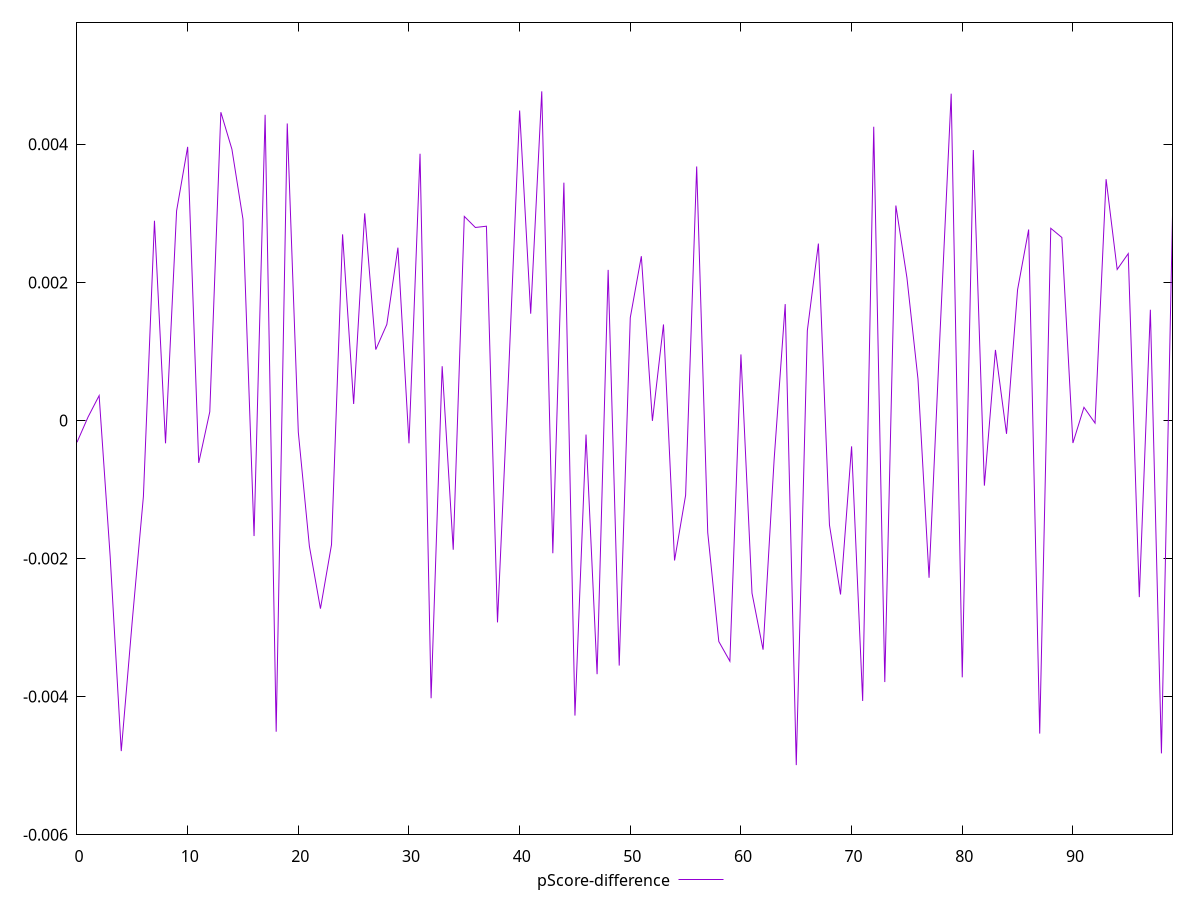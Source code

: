 reset

$pScoreDifference <<EOF
0 -0.00031602875223446514
1 0.00005023524531877488
2 0.00036001726185375116
3 -0.001977029155400656
4 -0.004789293101649994
5 -0.0028916847589139927
6 -0.0011024786514537421
7 0.0028923772977902384
8 -0.00033076116553987234
9 0.0030360013834972444
10 0.003963173148517907
11 -0.0006148140335953123
12 0.00012564122551217416
13 0.004464850281161836
14 0.003928218188202326
15 0.0029138208158366874
16 -0.0016747191709928222
17 0.00442728458037267
18 -0.004508912995198733
19 0.00430195291475588
20 -0.00016977740514179107
21 -0.0018210853237966562
22 -0.00272631001710133
23 -0.0017993607859548844
24 0.002696076632052069
25 0.00023925512448796926
26 0.0029995796619104453
27 0.001026536315694937
28 0.0013918722038073206
29 0.0025033623021436524
30 -0.0003309082218769799
31 0.0038638567112230238
32 -0.00402382226299558
33 0.0007854829043447698
34 -0.0018725445481995173
35 0.002956041816419841
36 0.002795355994625215
37 0.0028138766703817986
38 -0.002924816996852986
39 0.0006618601676552371
40 0.004489590699362722
41 0.0015465117686973562
42 0.004767634921919006
43 -0.001923343133803046
44 0.0034447509779695906
45 -0.00427560907632385
46 -0.00020454711833517436
47 -0.003675337811819168
48 0.0021814528084966867
49 -0.003550796043073623
50 0.001489280166011242
51 0.0023791381212281415
52 -0.000005932576941369838
53 0.0013905000269659462
54 -0.002028327710038136
55 -0.0010832390664752278
56 0.003679063592576526
57 -0.0016244377597655069
58 -0.0032021433381463904
59 -0.003487447862243198
60 0.0009568878502956846
61 -0.0025014864274049975
62 -0.0033202656422850474
63 -0.0005651716093250103
64 0.0016852749395004363
65 -0.004992368149297599
66 0.0013010084193101346
67 0.00256217907302958
68 -0.001514365573710763
69 -0.00252073324677482
70 -0.0003750341826880277
71 -0.004063249291319737
72 0.0042544627112066635
73 -0.0037898870992429945
74 0.0031132289291403437
75 0.002068017153984858
76 0.000599006044341932
77 -0.0022785468056705227
78 0.0012901026113136815
79 0.004733419463004984
80 -0.003720594778699682
81 0.003917196633413167
82 -0.0009442047414308652
83 0.0010216746404769772
84 -0.00019389999726515672
85 0.001893951130823246
86 0.002765827389156761
87 -0.004536126600761303
88 0.002783727309951911
89 0.002650368634596223
90 -0.0003268441322960003
91 0.00019059903973150938
92 -0.00003845234181576451
93 0.003494996931842298
94 0.002187104331201173
95 0.002417013891820474
96 -0.0025594620783244704
97 0.0016036491300100986
98 -0.004822925485589824
99 0.0029712429354074033
EOF

set key outside below
set xrange [0:99]
set yrange [-0.005992368149297599:0.005767634921919006]
set trange [-0.005992368149297599:0.005767634921919006]
set terminal svg size 640, 500 enhanced background rgb 'white'
set output "report_00019_2021-02-10T18-14-37.922Z//bootup-time/samples/pages/pScore-difference/values.svg"

plot $pScoreDifference title "pScore-difference" with line

reset
